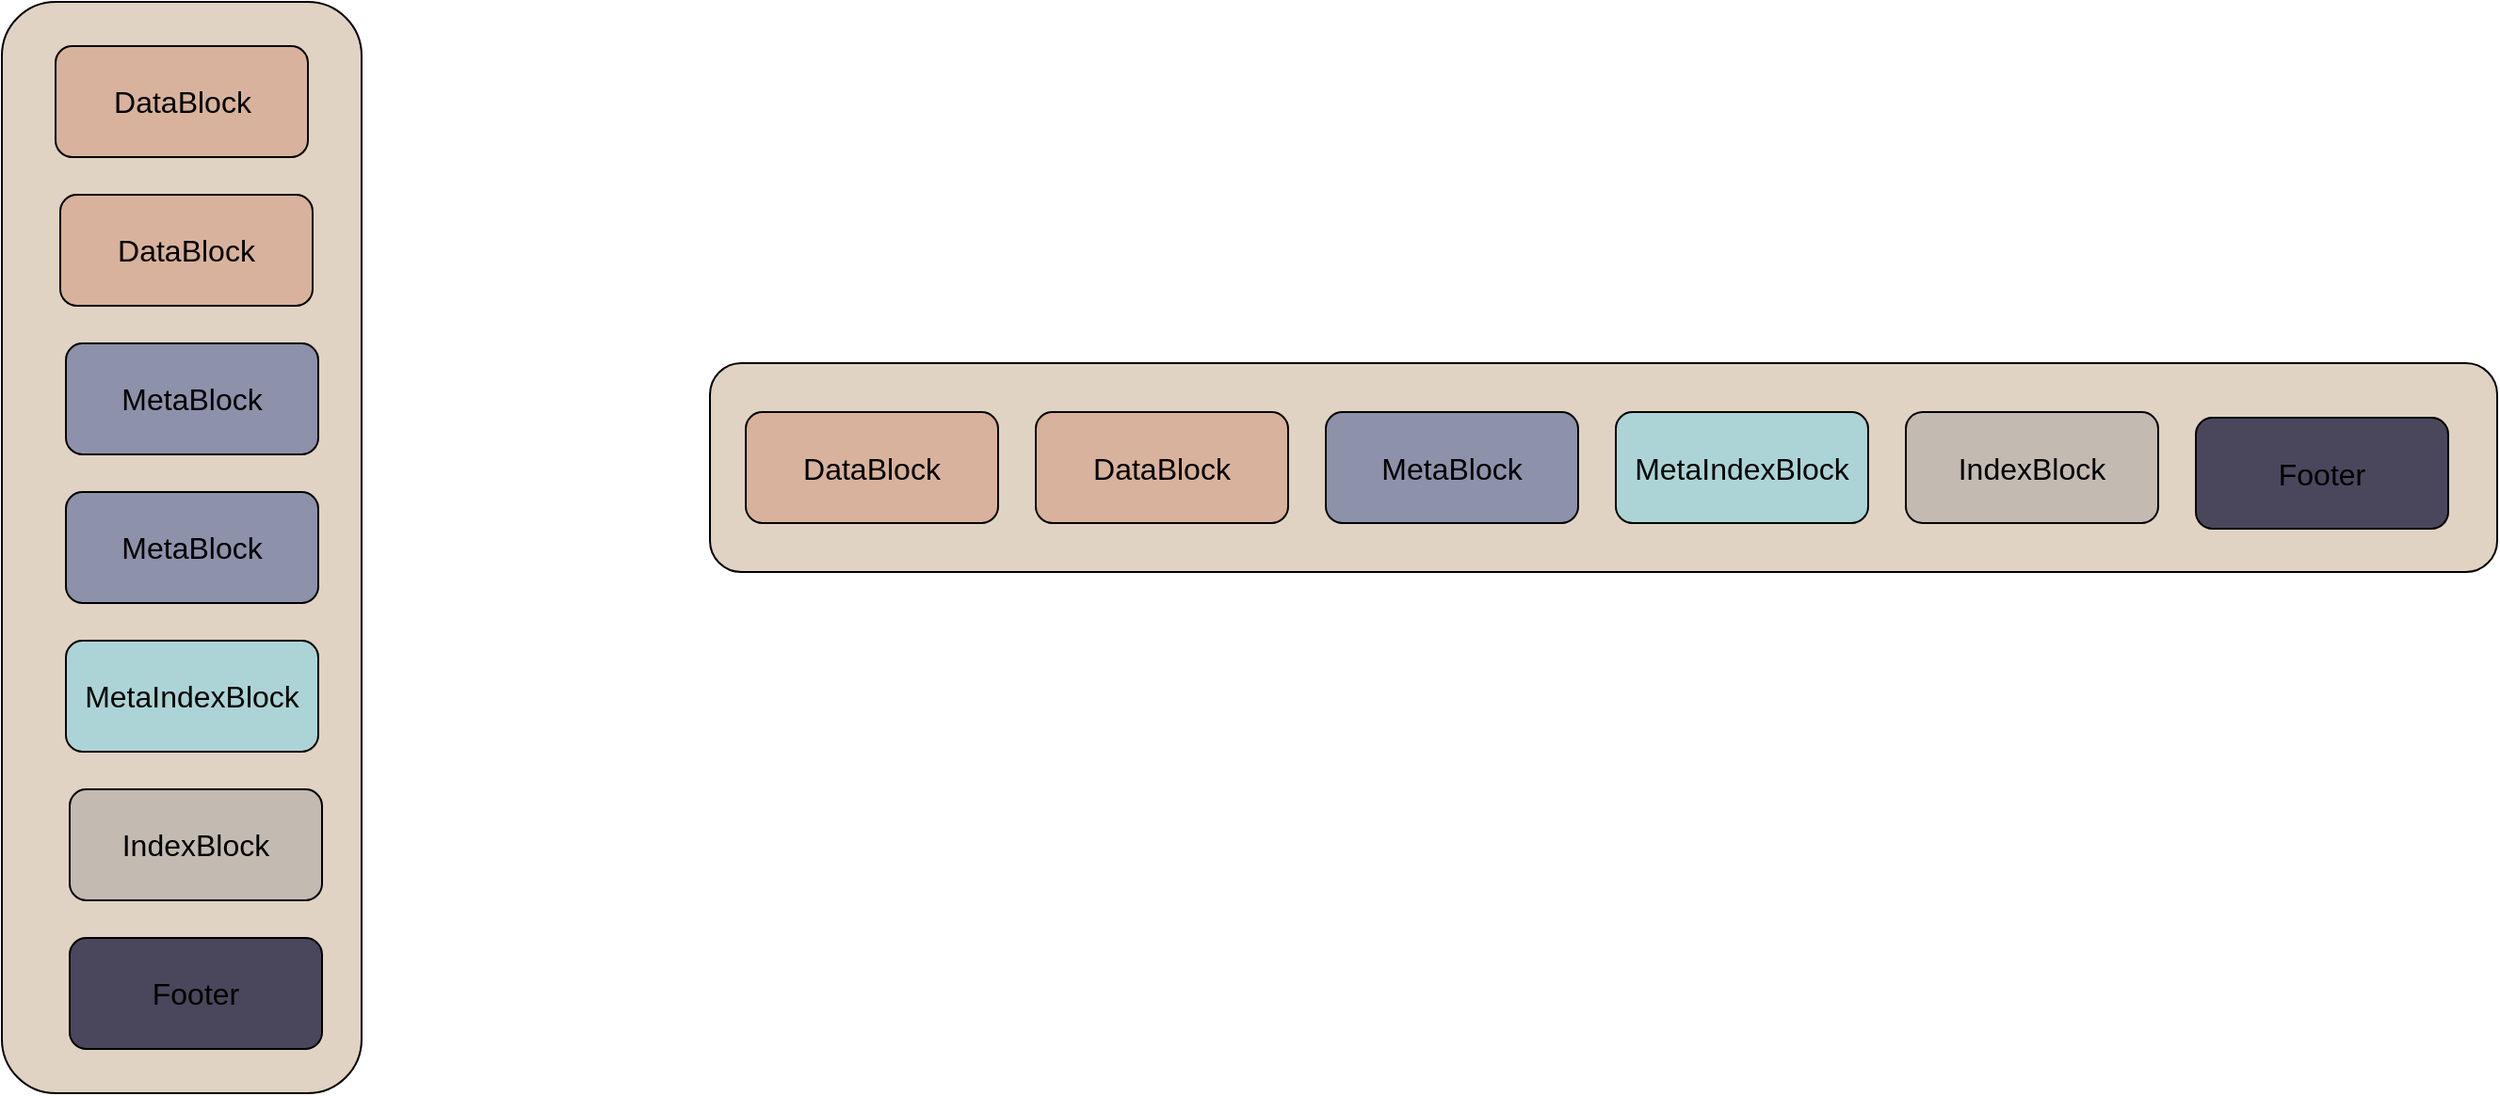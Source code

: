 <mxfile>
    <diagram id="YQEeyEsAXImCTdxHAv1M" name="第 1 页">
        <mxGraphModel dx="1172" dy="791" grid="0" gridSize="10" guides="1" tooltips="1" connect="1" arrows="1" fold="1" page="1" pageScale="1" pageWidth="2339" pageHeight="3300" background="#ffffff" math="0" shadow="0">
            <root>
                <mxCell id="0"/>
                <mxCell id="1" parent="0"/>
                <mxCell id="67" value="" style="rounded=1;whiteSpace=wrap;html=1;fontSize=16;fillColor=#E0D3C3;container=0;" parent="1" vertex="1">
                    <mxGeometry x="391" y="115" width="191" height="580" as="geometry"/>
                </mxCell>
                <mxCell id="80" value="DataBlock" style="rounded=1;whiteSpace=wrap;html=1;fontSize=16;fillColor=#D8B29C;fontColor=default;labelBackgroundColor=none;container=0;" parent="1" vertex="1">
                    <mxGeometry x="419.5" y="138.5" width="134" height="59" as="geometry"/>
                </mxCell>
                <mxCell id="83" value="DataBlock" style="rounded=1;whiteSpace=wrap;html=1;fontSize=16;fillColor=#D8B29C;fontColor=default;labelBackgroundColor=none;container=0;" vertex="1" parent="1">
                    <mxGeometry x="422" y="217.5" width="134" height="59" as="geometry"/>
                </mxCell>
                <mxCell id="84" value="MetaBlock" style="rounded=1;whiteSpace=wrap;html=1;fontSize=16;fillColor=#8D91AA;fontColor=default;labelBackgroundColor=none;container=0;" vertex="1" parent="1">
                    <mxGeometry x="425" y="296.5" width="134" height="59" as="geometry"/>
                </mxCell>
                <mxCell id="85" value="MetaBlock" style="rounded=1;whiteSpace=wrap;html=1;fontSize=16;fillColor=#8D91AA;fontColor=default;labelBackgroundColor=none;container=0;" vertex="1" parent="1">
                    <mxGeometry x="425" y="375.5" width="134" height="59" as="geometry"/>
                </mxCell>
                <mxCell id="86" value="MetaIndexBlock" style="rounded=1;whiteSpace=wrap;html=1;fontSize=16;fillColor=#ACD4D6;fontColor=default;labelBackgroundColor=none;container=0;" vertex="1" parent="1">
                    <mxGeometry x="425" y="454.5" width="134" height="59" as="geometry"/>
                </mxCell>
                <mxCell id="87" value="IndexBlock" style="rounded=1;whiteSpace=wrap;html=1;fontSize=16;fillColor=#C3BAB1;fontColor=default;labelBackgroundColor=none;container=0;" vertex="1" parent="1">
                    <mxGeometry x="427" y="533.5" width="134" height="59" as="geometry"/>
                </mxCell>
                <mxCell id="88" value="Footer" style="rounded=1;whiteSpace=wrap;html=1;fontSize=16;fillColor=#4A475C;fontColor=default;labelBackgroundColor=none;container=0;" vertex="1" parent="1">
                    <mxGeometry x="427" y="612.5" width="134" height="59" as="geometry"/>
                </mxCell>
                <mxCell id="91" value="" style="rounded=1;whiteSpace=wrap;html=1;fontSize=16;fillColor=#E0D3C3;container=0;" vertex="1" parent="1">
                    <mxGeometry x="767" y="307" width="949" height="111" as="geometry"/>
                </mxCell>
                <mxCell id="92" value="DataBlock" style="rounded=1;whiteSpace=wrap;html=1;fontSize=16;fillColor=#D8B29C;fontColor=default;labelBackgroundColor=none;container=0;" vertex="1" parent="1">
                    <mxGeometry x="786" y="333" width="134" height="59" as="geometry"/>
                </mxCell>
                <mxCell id="93" value="DataBlock" style="rounded=1;whiteSpace=wrap;html=1;fontSize=16;fillColor=#D8B29C;fontColor=default;labelBackgroundColor=none;container=0;" vertex="1" parent="1">
                    <mxGeometry x="940" y="333" width="134" height="59" as="geometry"/>
                </mxCell>
                <mxCell id="94" value="MetaBlock" style="rounded=1;whiteSpace=wrap;html=1;fontSize=16;fillColor=#8D91AA;fontColor=default;labelBackgroundColor=none;container=0;" vertex="1" parent="1">
                    <mxGeometry x="1094" y="333" width="134" height="59" as="geometry"/>
                </mxCell>
                <mxCell id="96" value="MetaIndexBlock" style="rounded=1;whiteSpace=wrap;html=1;fontSize=16;fillColor=#ACD4D6;fontColor=default;labelBackgroundColor=none;container=0;" vertex="1" parent="1">
                    <mxGeometry x="1248" y="333" width="134" height="59" as="geometry"/>
                </mxCell>
                <mxCell id="97" value="IndexBlock" style="rounded=1;whiteSpace=wrap;html=1;fontSize=16;fillColor=#C3BAB1;fontColor=default;labelBackgroundColor=none;container=0;" vertex="1" parent="1">
                    <mxGeometry x="1402" y="333" width="134" height="59" as="geometry"/>
                </mxCell>
                <mxCell id="98" value="Footer" style="rounded=1;whiteSpace=wrap;html=1;fontSize=16;fillColor=#4A475C;fontColor=default;labelBackgroundColor=none;container=0;" vertex="1" parent="1">
                    <mxGeometry x="1556" y="336" width="134" height="59" as="geometry"/>
                </mxCell>
            </root>
        </mxGraphModel>
    </diagram>
</mxfile>